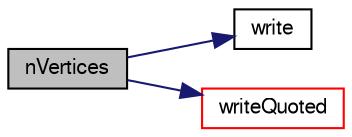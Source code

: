 digraph "nVertices"
{
  bgcolor="transparent";
  edge [fontname="FreeSans",fontsize="10",labelfontname="FreeSans",labelfontsize="10"];
  node [fontname="FreeSans",fontsize="10",shape=record];
  rankdir="LR";
  Node6 [label="nVertices",height=0.2,width=0.4,color="black", fillcolor="grey75", style="filled", fontcolor="black"];
  Node6 -> Node7 [color="midnightblue",fontsize="10",style="solid",fontname="FreeSans"];
  Node7 [label="write",height=0.2,width=0.4,color="black",URL="$a29606.html#ab2f5598b4b95c3e980071b92457e8d90",tooltip="Write character. "];
  Node6 -> Node8 [color="midnightblue",fontsize="10",style="solid",fontname="FreeSans"];
  Node8 [label="writeQuoted",height=0.2,width=0.4,color="red",URL="$a29606.html#a40c64d7f8975f303da0b0245c16fe906",tooltip="Write std::string surrounded by quotes. "];
}
